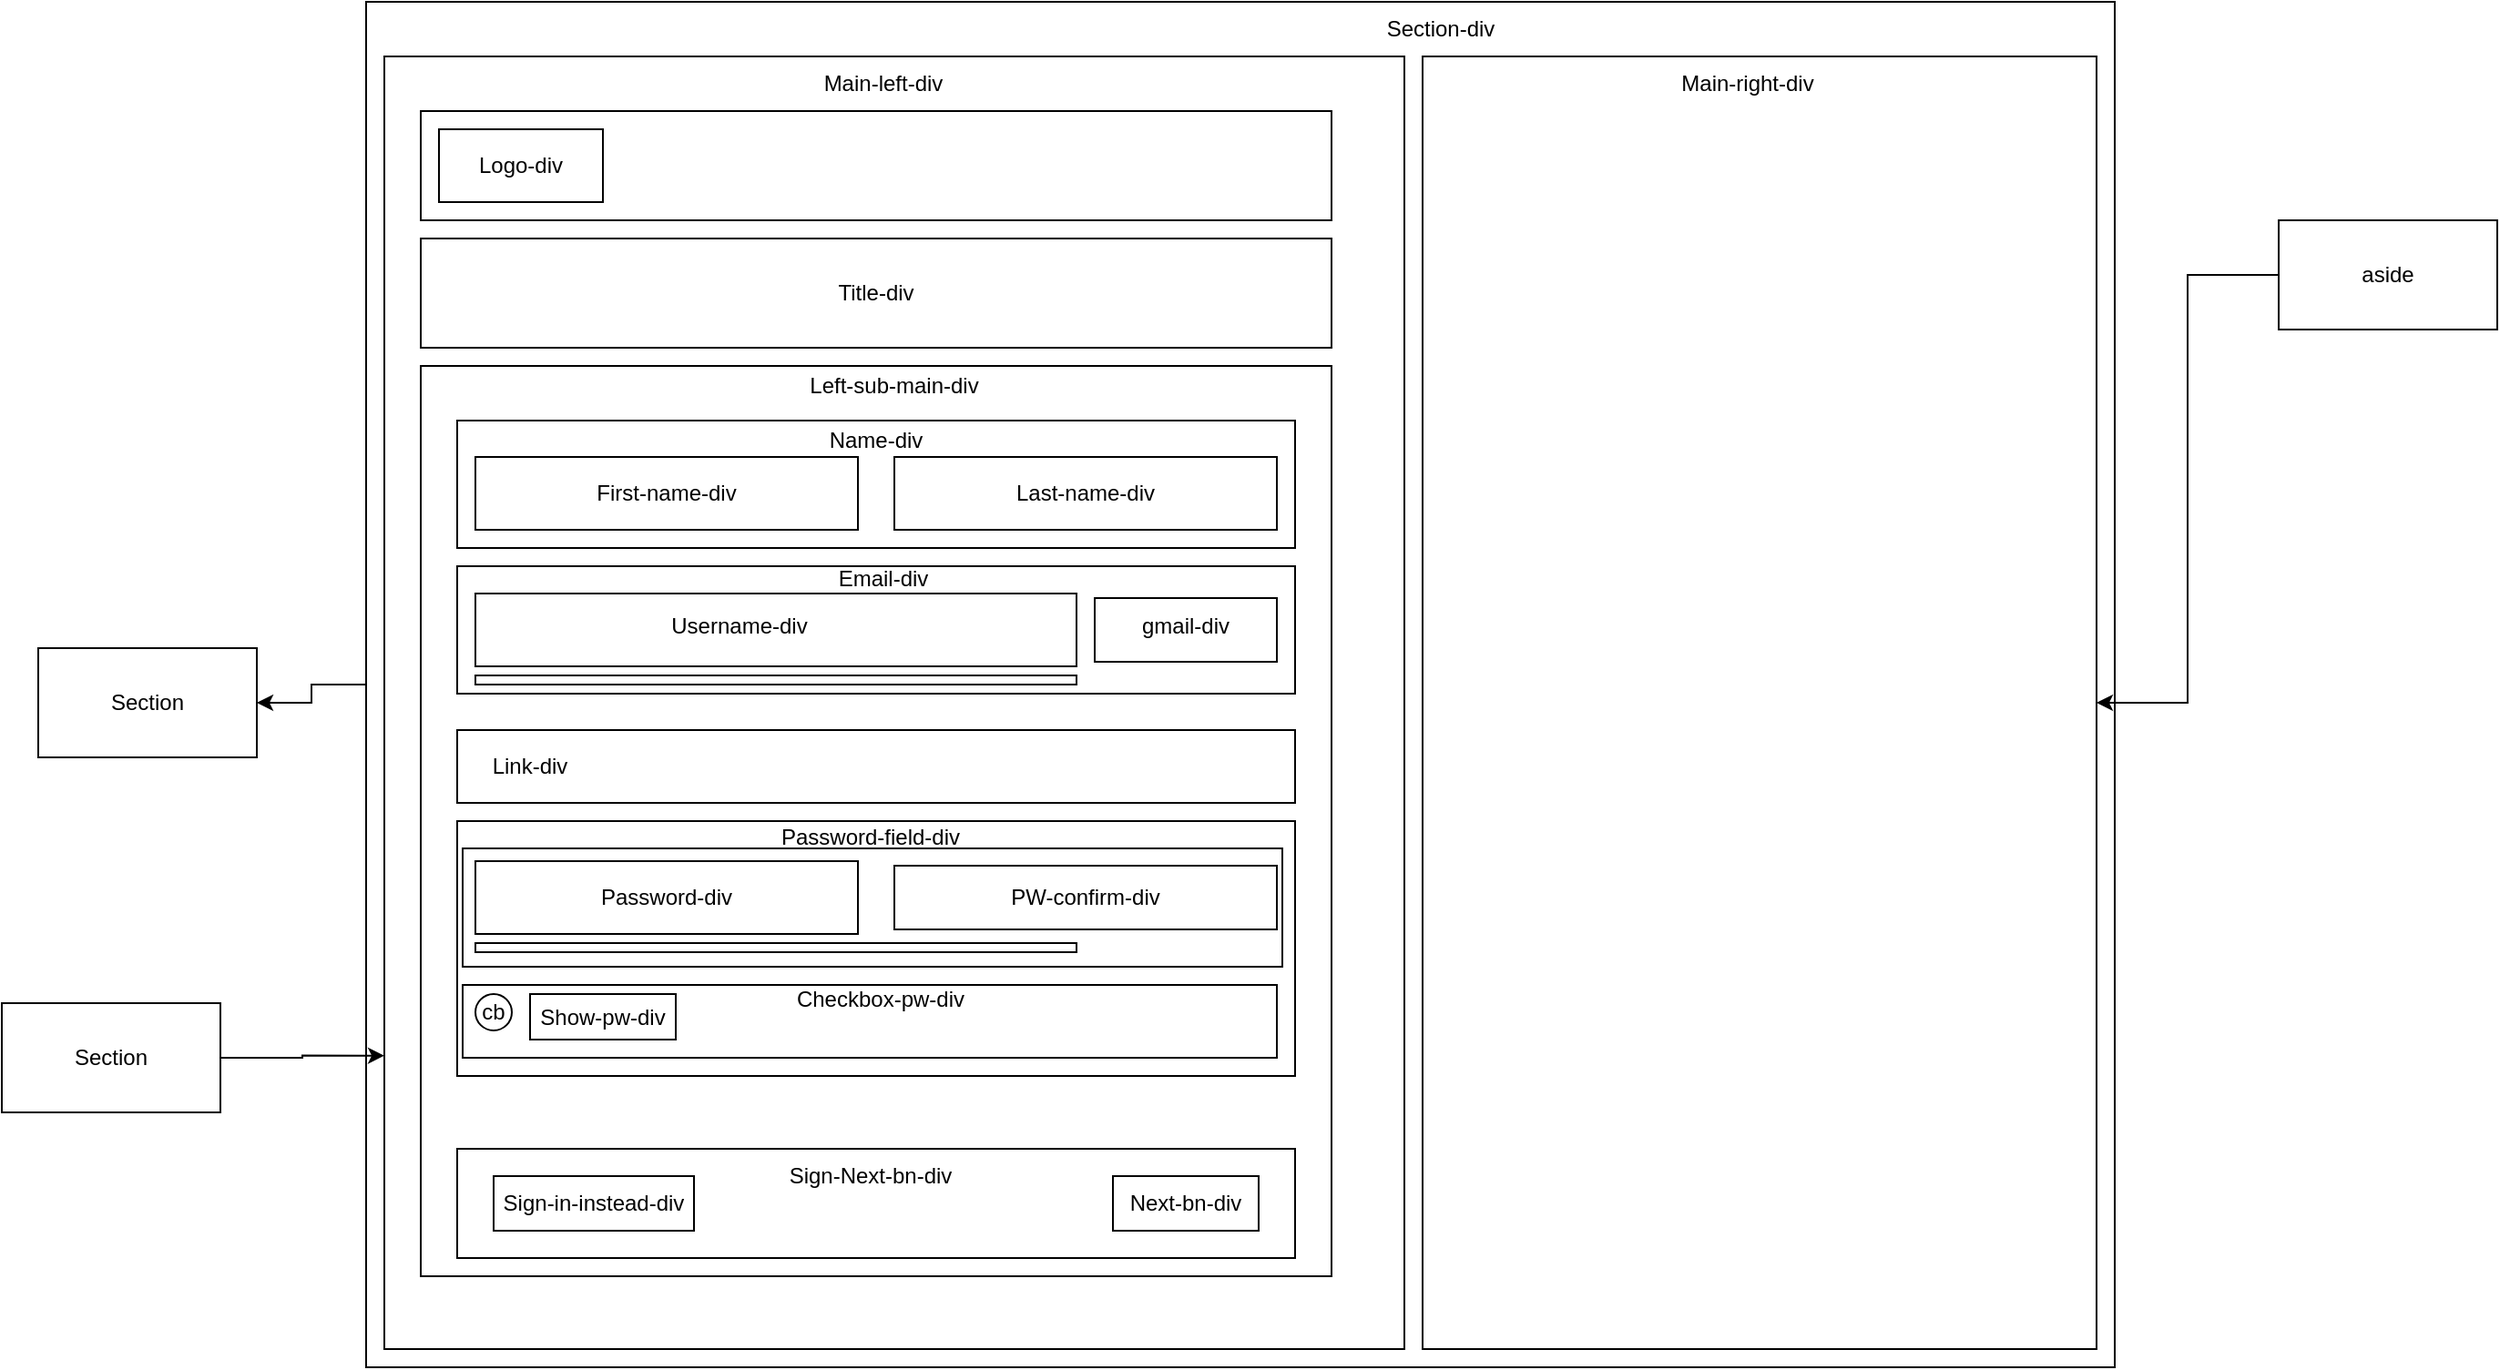<mxfile version="20.8.10" type="device"><diagram id="MY9pwTYfyLo_6VlKzMJP" name="Page-1"><mxGraphModel dx="1691" dy="516" grid="1" gridSize="10" guides="1" tooltips="1" connect="1" arrows="1" fold="1" page="1" pageScale="1" pageWidth="827" pageHeight="1169" math="0" shadow="0"><root><mxCell id="0"/><mxCell id="1" parent="0"/><mxCell id="GcT1UU0-gz4gQEi6Rdno-5" value="" style="edgeStyle=orthogonalEdgeStyle;rounded=0;orthogonalLoop=1;jettySize=auto;html=1;" parent="1" source="GcT1UU0-gz4gQEi6Rdno-1" target="GcT1UU0-gz4gQEi6Rdno-4" edge="1"><mxGeometry relative="1" as="geometry"/></mxCell><mxCell id="GcT1UU0-gz4gQEi6Rdno-1" value="" style="rounded=0;whiteSpace=wrap;html=1;" parent="1" vertex="1"><mxGeometry x="110" y="180" width="960" height="750" as="geometry"/></mxCell><mxCell id="GcT1UU0-gz4gQEi6Rdno-2" value="" style="rounded=0;whiteSpace=wrap;html=1;" parent="1" vertex="1"><mxGeometry x="120" y="210" width="560" height="710" as="geometry"/></mxCell><mxCell id="GcT1UU0-gz4gQEi6Rdno-3" value="" style="rounded=0;whiteSpace=wrap;html=1;" parent="1" vertex="1"><mxGeometry x="690" y="210" width="370" height="710" as="geometry"/></mxCell><mxCell id="GcT1UU0-gz4gQEi6Rdno-4" value="Section" style="whiteSpace=wrap;html=1;rounded=0;" parent="1" vertex="1"><mxGeometry x="-70" y="535" width="120" height="60" as="geometry"/></mxCell><mxCell id="GcT1UU0-gz4gQEi6Rdno-7" style="edgeStyle=orthogonalEdgeStyle;rounded=0;orthogonalLoop=1;jettySize=auto;html=1;entryX=0;entryY=0.773;entryDx=0;entryDy=0;entryPerimeter=0;" parent="1" source="GcT1UU0-gz4gQEi6Rdno-6" target="GcT1UU0-gz4gQEi6Rdno-2" edge="1"><mxGeometry relative="1" as="geometry"/></mxCell><mxCell id="GcT1UU0-gz4gQEi6Rdno-6" value="Section" style="rounded=0;whiteSpace=wrap;html=1;" parent="1" vertex="1"><mxGeometry x="-90" y="730" width="120" height="60" as="geometry"/></mxCell><mxCell id="GcT1UU0-gz4gQEi6Rdno-9" style="edgeStyle=orthogonalEdgeStyle;rounded=0;orthogonalLoop=1;jettySize=auto;html=1;" parent="1" source="GcT1UU0-gz4gQEi6Rdno-8" target="GcT1UU0-gz4gQEi6Rdno-3" edge="1"><mxGeometry relative="1" as="geometry"/></mxCell><mxCell id="GcT1UU0-gz4gQEi6Rdno-8" value="aside" style="rounded=0;whiteSpace=wrap;html=1;" parent="1" vertex="1"><mxGeometry x="1160" y="300" width="120" height="60" as="geometry"/></mxCell><mxCell id="GcT1UU0-gz4gQEi6Rdno-10" value="" style="rounded=0;whiteSpace=wrap;html=1;" parent="1" vertex="1"><mxGeometry x="140" y="240" width="500" height="60" as="geometry"/></mxCell><mxCell id="GcT1UU0-gz4gQEi6Rdno-11" value="Logo-div" style="rounded=0;whiteSpace=wrap;html=1;" parent="1" vertex="1"><mxGeometry x="150" y="250" width="90" height="40" as="geometry"/></mxCell><mxCell id="GcT1UU0-gz4gQEi6Rdno-12" value="Title-div" style="rounded=0;whiteSpace=wrap;html=1;" parent="1" vertex="1"><mxGeometry x="140" y="310" width="500" height="60" as="geometry"/></mxCell><mxCell id="GcT1UU0-gz4gQEi6Rdno-13" value="" style="rounded=0;whiteSpace=wrap;html=1;" parent="1" vertex="1"><mxGeometry x="140" y="380" width="500" height="500" as="geometry"/></mxCell><mxCell id="GcT1UU0-gz4gQEi6Rdno-14" value="" style="rounded=0;whiteSpace=wrap;html=1;" parent="1" vertex="1"><mxGeometry x="160" y="410" width="460" height="70" as="geometry"/></mxCell><mxCell id="GcT1UU0-gz4gQEi6Rdno-15" value="" style="rounded=0;whiteSpace=wrap;html=1;" parent="1" vertex="1"><mxGeometry x="170" y="430" width="210" height="40" as="geometry"/></mxCell><mxCell id="GcT1UU0-gz4gQEi6Rdno-16" value="Last-name-div" style="rounded=0;whiteSpace=wrap;html=1;" parent="1" vertex="1"><mxGeometry x="400" y="430" width="210" height="40" as="geometry"/></mxCell><mxCell id="GcT1UU0-gz4gQEi6Rdno-17" value="" style="rounded=0;whiteSpace=wrap;html=1;" parent="1" vertex="1"><mxGeometry x="160" y="490" width="460" height="70" as="geometry"/></mxCell><mxCell id="GcT1UU0-gz4gQEi6Rdno-18" value="" style="rounded=0;whiteSpace=wrap;html=1;" parent="1" vertex="1"><mxGeometry x="170" y="505" width="330" height="40" as="geometry"/></mxCell><mxCell id="GcT1UU0-gz4gQEi6Rdno-19" value="" style="rounded=0;whiteSpace=wrap;html=1;" parent="1" vertex="1"><mxGeometry x="510" y="507.5" width="100" height="35" as="geometry"/></mxCell><mxCell id="GcT1UU0-gz4gQEi6Rdno-20" value="" style="rounded=0;whiteSpace=wrap;html=1;" parent="1" vertex="1"><mxGeometry x="170" y="550" width="330" height="5" as="geometry"/></mxCell><mxCell id="GcT1UU0-gz4gQEi6Rdno-21" value="" style="rounded=0;whiteSpace=wrap;html=1;" parent="1" vertex="1"><mxGeometry x="160" y="580" width="460" height="40" as="geometry"/></mxCell><mxCell id="GcT1UU0-gz4gQEi6Rdno-22" value="Link-div" style="text;html=1;strokeColor=none;fillColor=none;align=center;verticalAlign=middle;whiteSpace=wrap;rounded=0;" parent="1" vertex="1"><mxGeometry x="170" y="585" width="60" height="30" as="geometry"/></mxCell><mxCell id="GcT1UU0-gz4gQEi6Rdno-23" value="" style="rounded=0;whiteSpace=wrap;html=1;" parent="1" vertex="1"><mxGeometry x="160" y="630" width="460" height="140" as="geometry"/></mxCell><mxCell id="GcT1UU0-gz4gQEi6Rdno-28" value="" style="rounded=0;whiteSpace=wrap;html=1;" parent="1" vertex="1"><mxGeometry x="163" y="645" width="450" height="65" as="geometry"/></mxCell><mxCell id="GcT1UU0-gz4gQEi6Rdno-24" value="Password-div" style="rounded=0;whiteSpace=wrap;html=1;" parent="1" vertex="1"><mxGeometry x="170" y="652" width="210" height="40" as="geometry"/></mxCell><mxCell id="GcT1UU0-gz4gQEi6Rdno-25" value="PW-confirm-div" style="rounded=0;whiteSpace=wrap;html=1;" parent="1" vertex="1"><mxGeometry x="400" y="654.5" width="210" height="35" as="geometry"/></mxCell><mxCell id="GcT1UU0-gz4gQEi6Rdno-26" value="" style="rounded=0;whiteSpace=wrap;html=1;" parent="1" vertex="1"><mxGeometry x="170" y="697" width="330" height="5" as="geometry"/></mxCell><mxCell id="GcT1UU0-gz4gQEi6Rdno-29" value="" style="rounded=0;whiteSpace=wrap;html=1;" parent="1" vertex="1"><mxGeometry x="163" y="720" width="447" height="40" as="geometry"/></mxCell><mxCell id="GcT1UU0-gz4gQEi6Rdno-30" value="cb" style="ellipse;whiteSpace=wrap;html=1;aspect=fixed;" parent="1" vertex="1"><mxGeometry x="170" y="725" width="20" height="20" as="geometry"/></mxCell><mxCell id="GcT1UU0-gz4gQEi6Rdno-31" value="Show-pw-div" style="rounded=0;whiteSpace=wrap;html=1;" parent="1" vertex="1"><mxGeometry x="200" y="725" width="80" height="25" as="geometry"/></mxCell><mxCell id="GcT1UU0-gz4gQEi6Rdno-32" value="" style="rounded=0;whiteSpace=wrap;html=1;" parent="1" vertex="1"><mxGeometry x="160" y="810" width="460" height="60" as="geometry"/></mxCell><mxCell id="GcT1UU0-gz4gQEi6Rdno-33" value="Sign-in-instead-div" style="rounded=0;whiteSpace=wrap;html=1;" parent="1" vertex="1"><mxGeometry x="180" y="825" width="110" height="30" as="geometry"/></mxCell><mxCell id="GcT1UU0-gz4gQEi6Rdno-34" value="Next-bn-div" style="rounded=0;whiteSpace=wrap;html=1;" parent="1" vertex="1"><mxGeometry x="520" y="825" width="80" height="30" as="geometry"/></mxCell><mxCell id="23Z52P3frG_yZDi21bx5-1" value="Left-sub-main-div" style="text;html=1;strokeColor=none;fillColor=none;align=center;verticalAlign=middle;whiteSpace=wrap;rounded=0;" parent="1" vertex="1"><mxGeometry x="345" y="370" width="110" height="41" as="geometry"/></mxCell><mxCell id="23Z52P3frG_yZDi21bx5-2" value="Name-div" style="text;html=1;strokeColor=none;fillColor=none;align=center;verticalAlign=middle;whiteSpace=wrap;rounded=0;" parent="1" vertex="1"><mxGeometry x="360" y="410" width="60" height="21" as="geometry"/></mxCell><mxCell id="23Z52P3frG_yZDi21bx5-3" value="First-name-div" style="text;html=1;strokeColor=none;fillColor=none;align=center;verticalAlign=middle;whiteSpace=wrap;rounded=0;" parent="1" vertex="1"><mxGeometry x="230" y="435" width="90" height="30" as="geometry"/></mxCell><mxCell id="23Z52P3frG_yZDi21bx5-4" value="gmail-div" style="text;html=1;strokeColor=none;fillColor=none;align=center;verticalAlign=middle;whiteSpace=wrap;rounded=0;" parent="1" vertex="1"><mxGeometry x="520" y="507.5" width="80" height="30" as="geometry"/></mxCell><mxCell id="23Z52P3frG_yZDi21bx5-5" value="Username-div" style="text;html=1;strokeColor=none;fillColor=none;align=center;verticalAlign=middle;whiteSpace=wrap;rounded=0;" parent="1" vertex="1"><mxGeometry x="270" y="507.5" width="90" height="30" as="geometry"/></mxCell><mxCell id="23Z52P3frG_yZDi21bx5-6" value="Main-left-div" style="text;html=1;strokeColor=none;fillColor=none;align=center;verticalAlign=middle;whiteSpace=wrap;rounded=0;" parent="1" vertex="1"><mxGeometry x="358" y="210" width="72" height="30" as="geometry"/></mxCell><mxCell id="23Z52P3frG_yZDi21bx5-7" value="Main-right-div" style="text;html=1;strokeColor=none;fillColor=none;align=center;verticalAlign=middle;whiteSpace=wrap;rounded=0;" parent="1" vertex="1"><mxGeometry x="827" y="210" width="83" height="30" as="geometry"/></mxCell><mxCell id="23Z52P3frG_yZDi21bx5-8" value="Section-div" style="text;html=1;strokeColor=none;fillColor=none;align=center;verticalAlign=middle;whiteSpace=wrap;rounded=0;" parent="1" vertex="1"><mxGeometry x="660" y="180" width="80" height="30" as="geometry"/></mxCell><mxCell id="23Z52P3frG_yZDi21bx5-9" value="Email-div" style="text;html=1;strokeColor=none;fillColor=none;align=center;verticalAlign=middle;whiteSpace=wrap;rounded=0;" parent="1" vertex="1"><mxGeometry x="364" y="480" width="60" height="34" as="geometry"/></mxCell><mxCell id="23Z52P3frG_yZDi21bx5-11" value="Password-field-div" style="text;html=1;strokeColor=none;fillColor=none;align=center;verticalAlign=middle;whiteSpace=wrap;rounded=0;" parent="1" vertex="1"><mxGeometry x="328.5" y="624.5" width="116" height="28" as="geometry"/></mxCell><mxCell id="23Z52P3frG_yZDi21bx5-12" value="Checkbox-pw-div" style="text;html=1;strokeColor=none;fillColor=none;align=center;verticalAlign=middle;whiteSpace=wrap;rounded=0;" parent="1" vertex="1"><mxGeometry x="344.5" y="710" width="95" height="36" as="geometry"/></mxCell><mxCell id="23Z52P3frG_yZDi21bx5-13" value="Sign-Next-bn-div" style="text;html=1;strokeColor=none;fillColor=none;align=center;verticalAlign=middle;whiteSpace=wrap;rounded=0;" parent="1" vertex="1"><mxGeometry x="333.5" y="810" width="106" height="30" as="geometry"/></mxCell></root></mxGraphModel></diagram></mxfile>